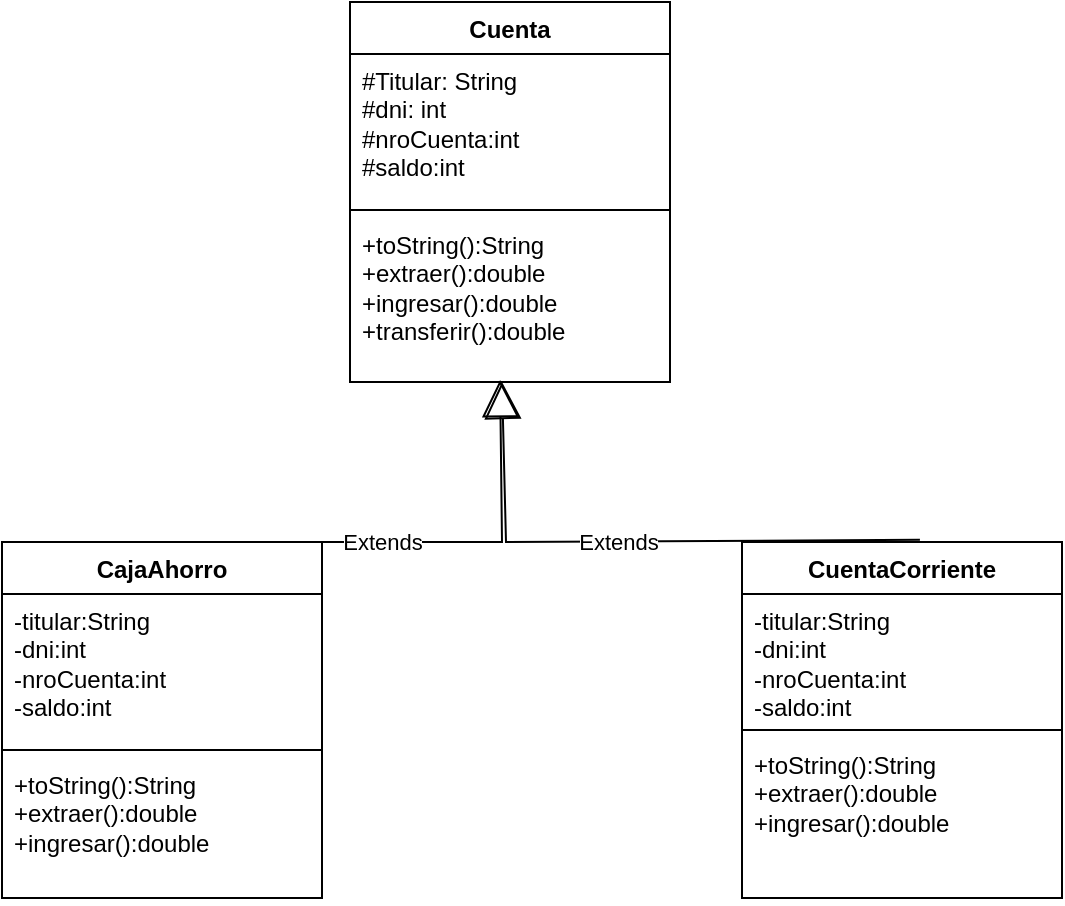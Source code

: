 <mxfile version="24.7.16">
  <diagram id="C5RBs43oDa-KdzZeNtuy" name="Page-1">
    <mxGraphModel dx="794" dy="491" grid="1" gridSize="10" guides="1" tooltips="1" connect="1" arrows="1" fold="1" page="1" pageScale="1" pageWidth="827" pageHeight="1169" math="0" shadow="0">
      <root>
        <mxCell id="WIyWlLk6GJQsqaUBKTNV-0" />
        <mxCell id="WIyWlLk6GJQsqaUBKTNV-1" parent="WIyWlLk6GJQsqaUBKTNV-0" />
        <mxCell id="YkOjX4zoVlpy5BNZ-gAZ-0" value="Cuenta" style="swimlane;fontStyle=1;align=center;verticalAlign=top;childLayout=stackLayout;horizontal=1;startSize=26;horizontalStack=0;resizeParent=1;resizeParentMax=0;resizeLast=0;collapsible=1;marginBottom=0;whiteSpace=wrap;html=1;" vertex="1" parent="WIyWlLk6GJQsqaUBKTNV-1">
          <mxGeometry x="334" y="170" width="160" height="190" as="geometry" />
        </mxCell>
        <mxCell id="YkOjX4zoVlpy5BNZ-gAZ-1" value="#Titular: String&lt;div&gt;#dni: int&lt;/div&gt;&lt;div&gt;#nroCuenta:int&lt;/div&gt;&lt;div&gt;#saldo:int&lt;/div&gt;&lt;div&gt;&lt;br&gt;&lt;/div&gt;&lt;div&gt;&lt;br&gt;&lt;/div&gt;&lt;div&gt;&lt;br&gt;&lt;/div&gt;" style="text;strokeColor=none;fillColor=none;align=left;verticalAlign=top;spacingLeft=4;spacingRight=4;overflow=hidden;rotatable=0;points=[[0,0.5],[1,0.5]];portConstraint=eastwest;whiteSpace=wrap;html=1;" vertex="1" parent="YkOjX4zoVlpy5BNZ-gAZ-0">
          <mxGeometry y="26" width="160" height="74" as="geometry" />
        </mxCell>
        <mxCell id="YkOjX4zoVlpy5BNZ-gAZ-2" value="" style="line;strokeWidth=1;fillColor=none;align=left;verticalAlign=middle;spacingTop=-1;spacingLeft=3;spacingRight=3;rotatable=0;labelPosition=right;points=[];portConstraint=eastwest;strokeColor=inherit;" vertex="1" parent="YkOjX4zoVlpy5BNZ-gAZ-0">
          <mxGeometry y="100" width="160" height="8" as="geometry" />
        </mxCell>
        <mxCell id="YkOjX4zoVlpy5BNZ-gAZ-3" value="+toString():String&lt;div&gt;+extraer():double&lt;/div&gt;&lt;div&gt;+ingresar():double&lt;/div&gt;&lt;div&gt;+transferir():double&lt;/div&gt;&lt;div&gt;&lt;br&gt;&lt;/div&gt;" style="text;strokeColor=none;fillColor=none;align=left;verticalAlign=top;spacingLeft=4;spacingRight=4;overflow=hidden;rotatable=0;points=[[0,0.5],[1,0.5]];portConstraint=eastwest;whiteSpace=wrap;html=1;" vertex="1" parent="YkOjX4zoVlpy5BNZ-gAZ-0">
          <mxGeometry y="108" width="160" height="82" as="geometry" />
        </mxCell>
        <mxCell id="YkOjX4zoVlpy5BNZ-gAZ-4" value="CajaAhorro" style="swimlane;fontStyle=1;align=center;verticalAlign=top;childLayout=stackLayout;horizontal=1;startSize=26;horizontalStack=0;resizeParent=1;resizeParentMax=0;resizeLast=0;collapsible=1;marginBottom=0;whiteSpace=wrap;html=1;" vertex="1" parent="WIyWlLk6GJQsqaUBKTNV-1">
          <mxGeometry x="160" y="440" width="160" height="178" as="geometry" />
        </mxCell>
        <mxCell id="YkOjX4zoVlpy5BNZ-gAZ-16" value="Extends" style="endArrow=block;endSize=16;endFill=0;html=1;rounded=0;entryX=0.469;entryY=0.988;entryDx=0;entryDy=0;entryPerimeter=0;" edge="1" parent="YkOjX4zoVlpy5BNZ-gAZ-4" target="YkOjX4zoVlpy5BNZ-gAZ-3">
          <mxGeometry x="-0.08" width="160" relative="1" as="geometry">
            <mxPoint x="70" as="sourcePoint" />
            <mxPoint x="230" as="targetPoint" />
            <Array as="points">
              <mxPoint x="250" />
            </Array>
            <mxPoint as="offset" />
          </mxGeometry>
        </mxCell>
        <mxCell id="YkOjX4zoVlpy5BNZ-gAZ-5" value="-titular:String&lt;div&gt;-dni:int&lt;/div&gt;&lt;div&gt;-nroCuenta:int&lt;/div&gt;&lt;div&gt;-&lt;span style=&quot;background-color: initial;&quot;&gt;saldo:int&lt;/span&gt;&lt;/div&gt;" style="text;strokeColor=none;fillColor=none;align=left;verticalAlign=top;spacingLeft=4;spacingRight=4;overflow=hidden;rotatable=0;points=[[0,0.5],[1,0.5]];portConstraint=eastwest;whiteSpace=wrap;html=1;" vertex="1" parent="YkOjX4zoVlpy5BNZ-gAZ-4">
          <mxGeometry y="26" width="160" height="74" as="geometry" />
        </mxCell>
        <mxCell id="YkOjX4zoVlpy5BNZ-gAZ-6" value="" style="line;strokeWidth=1;fillColor=none;align=left;verticalAlign=middle;spacingTop=-1;spacingLeft=3;spacingRight=3;rotatable=0;labelPosition=right;points=[];portConstraint=eastwest;strokeColor=inherit;" vertex="1" parent="YkOjX4zoVlpy5BNZ-gAZ-4">
          <mxGeometry y="100" width="160" height="8" as="geometry" />
        </mxCell>
        <mxCell id="YkOjX4zoVlpy5BNZ-gAZ-7" value="+toString():String&lt;div&gt;+extraer():double&lt;/div&gt;&lt;div&gt;+ingresar():double&lt;/div&gt;&lt;div&gt;&lt;br&gt;&lt;/div&gt;" style="text;strokeColor=none;fillColor=none;align=left;verticalAlign=top;spacingLeft=4;spacingRight=4;overflow=hidden;rotatable=0;points=[[0,0.5],[1,0.5]];portConstraint=eastwest;whiteSpace=wrap;html=1;" vertex="1" parent="YkOjX4zoVlpy5BNZ-gAZ-4">
          <mxGeometry y="108" width="160" height="70" as="geometry" />
        </mxCell>
        <mxCell id="YkOjX4zoVlpy5BNZ-gAZ-8" value="CuentaCorriente" style="swimlane;fontStyle=1;align=center;verticalAlign=top;childLayout=stackLayout;horizontal=1;startSize=26;horizontalStack=0;resizeParent=1;resizeParentMax=0;resizeLast=0;collapsible=1;marginBottom=0;whiteSpace=wrap;html=1;" vertex="1" parent="WIyWlLk6GJQsqaUBKTNV-1">
          <mxGeometry x="530" y="440" width="160" height="178" as="geometry" />
        </mxCell>
        <mxCell id="YkOjX4zoVlpy5BNZ-gAZ-9" value="-titular:String&lt;div&gt;-dni:int&lt;/div&gt;&lt;div&gt;-nroCuenta:int&lt;/div&gt;&lt;div&gt;-saldo:int&lt;/div&gt;&lt;div&gt;&lt;br&gt;&lt;/div&gt;" style="text;strokeColor=none;fillColor=none;align=left;verticalAlign=top;spacingLeft=4;spacingRight=4;overflow=hidden;rotatable=0;points=[[0,0.5],[1,0.5]];portConstraint=eastwest;whiteSpace=wrap;html=1;" vertex="1" parent="YkOjX4zoVlpy5BNZ-gAZ-8">
          <mxGeometry y="26" width="160" height="64" as="geometry" />
        </mxCell>
        <mxCell id="YkOjX4zoVlpy5BNZ-gAZ-10" value="" style="line;strokeWidth=1;fillColor=none;align=left;verticalAlign=middle;spacingTop=-1;spacingLeft=3;spacingRight=3;rotatable=0;labelPosition=right;points=[];portConstraint=eastwest;strokeColor=inherit;" vertex="1" parent="YkOjX4zoVlpy5BNZ-gAZ-8">
          <mxGeometry y="90" width="160" height="8" as="geometry" />
        </mxCell>
        <mxCell id="YkOjX4zoVlpy5BNZ-gAZ-11" value="+toString():String&lt;div&gt;+extraer():double&lt;/div&gt;&lt;div&gt;+ingresar():double&lt;/div&gt;" style="text;strokeColor=none;fillColor=none;align=left;verticalAlign=top;spacingLeft=4;spacingRight=4;overflow=hidden;rotatable=0;points=[[0,0.5],[1,0.5]];portConstraint=eastwest;whiteSpace=wrap;html=1;" vertex="1" parent="YkOjX4zoVlpy5BNZ-gAZ-8">
          <mxGeometry y="98" width="160" height="80" as="geometry" />
        </mxCell>
        <mxCell id="YkOjX4zoVlpy5BNZ-gAZ-18" value="Extends" style="endArrow=block;endSize=16;endFill=0;html=1;rounded=0;exitX=0.556;exitY=-0.006;exitDx=0;exitDy=0;exitPerimeter=0;entryX=0.65;entryY=1.012;entryDx=0;entryDy=0;entryPerimeter=0;" edge="1" parent="WIyWlLk6GJQsqaUBKTNV-1" source="YkOjX4zoVlpy5BNZ-gAZ-8">
          <mxGeometry x="0.048" width="160" relative="1" as="geometry">
            <mxPoint x="615.04" y="449.02" as="sourcePoint" />
            <mxPoint x="410" y="360.004" as="targetPoint" />
            <Array as="points">
              <mxPoint x="412" y="440" />
            </Array>
            <mxPoint as="offset" />
          </mxGeometry>
        </mxCell>
      </root>
    </mxGraphModel>
  </diagram>
</mxfile>
